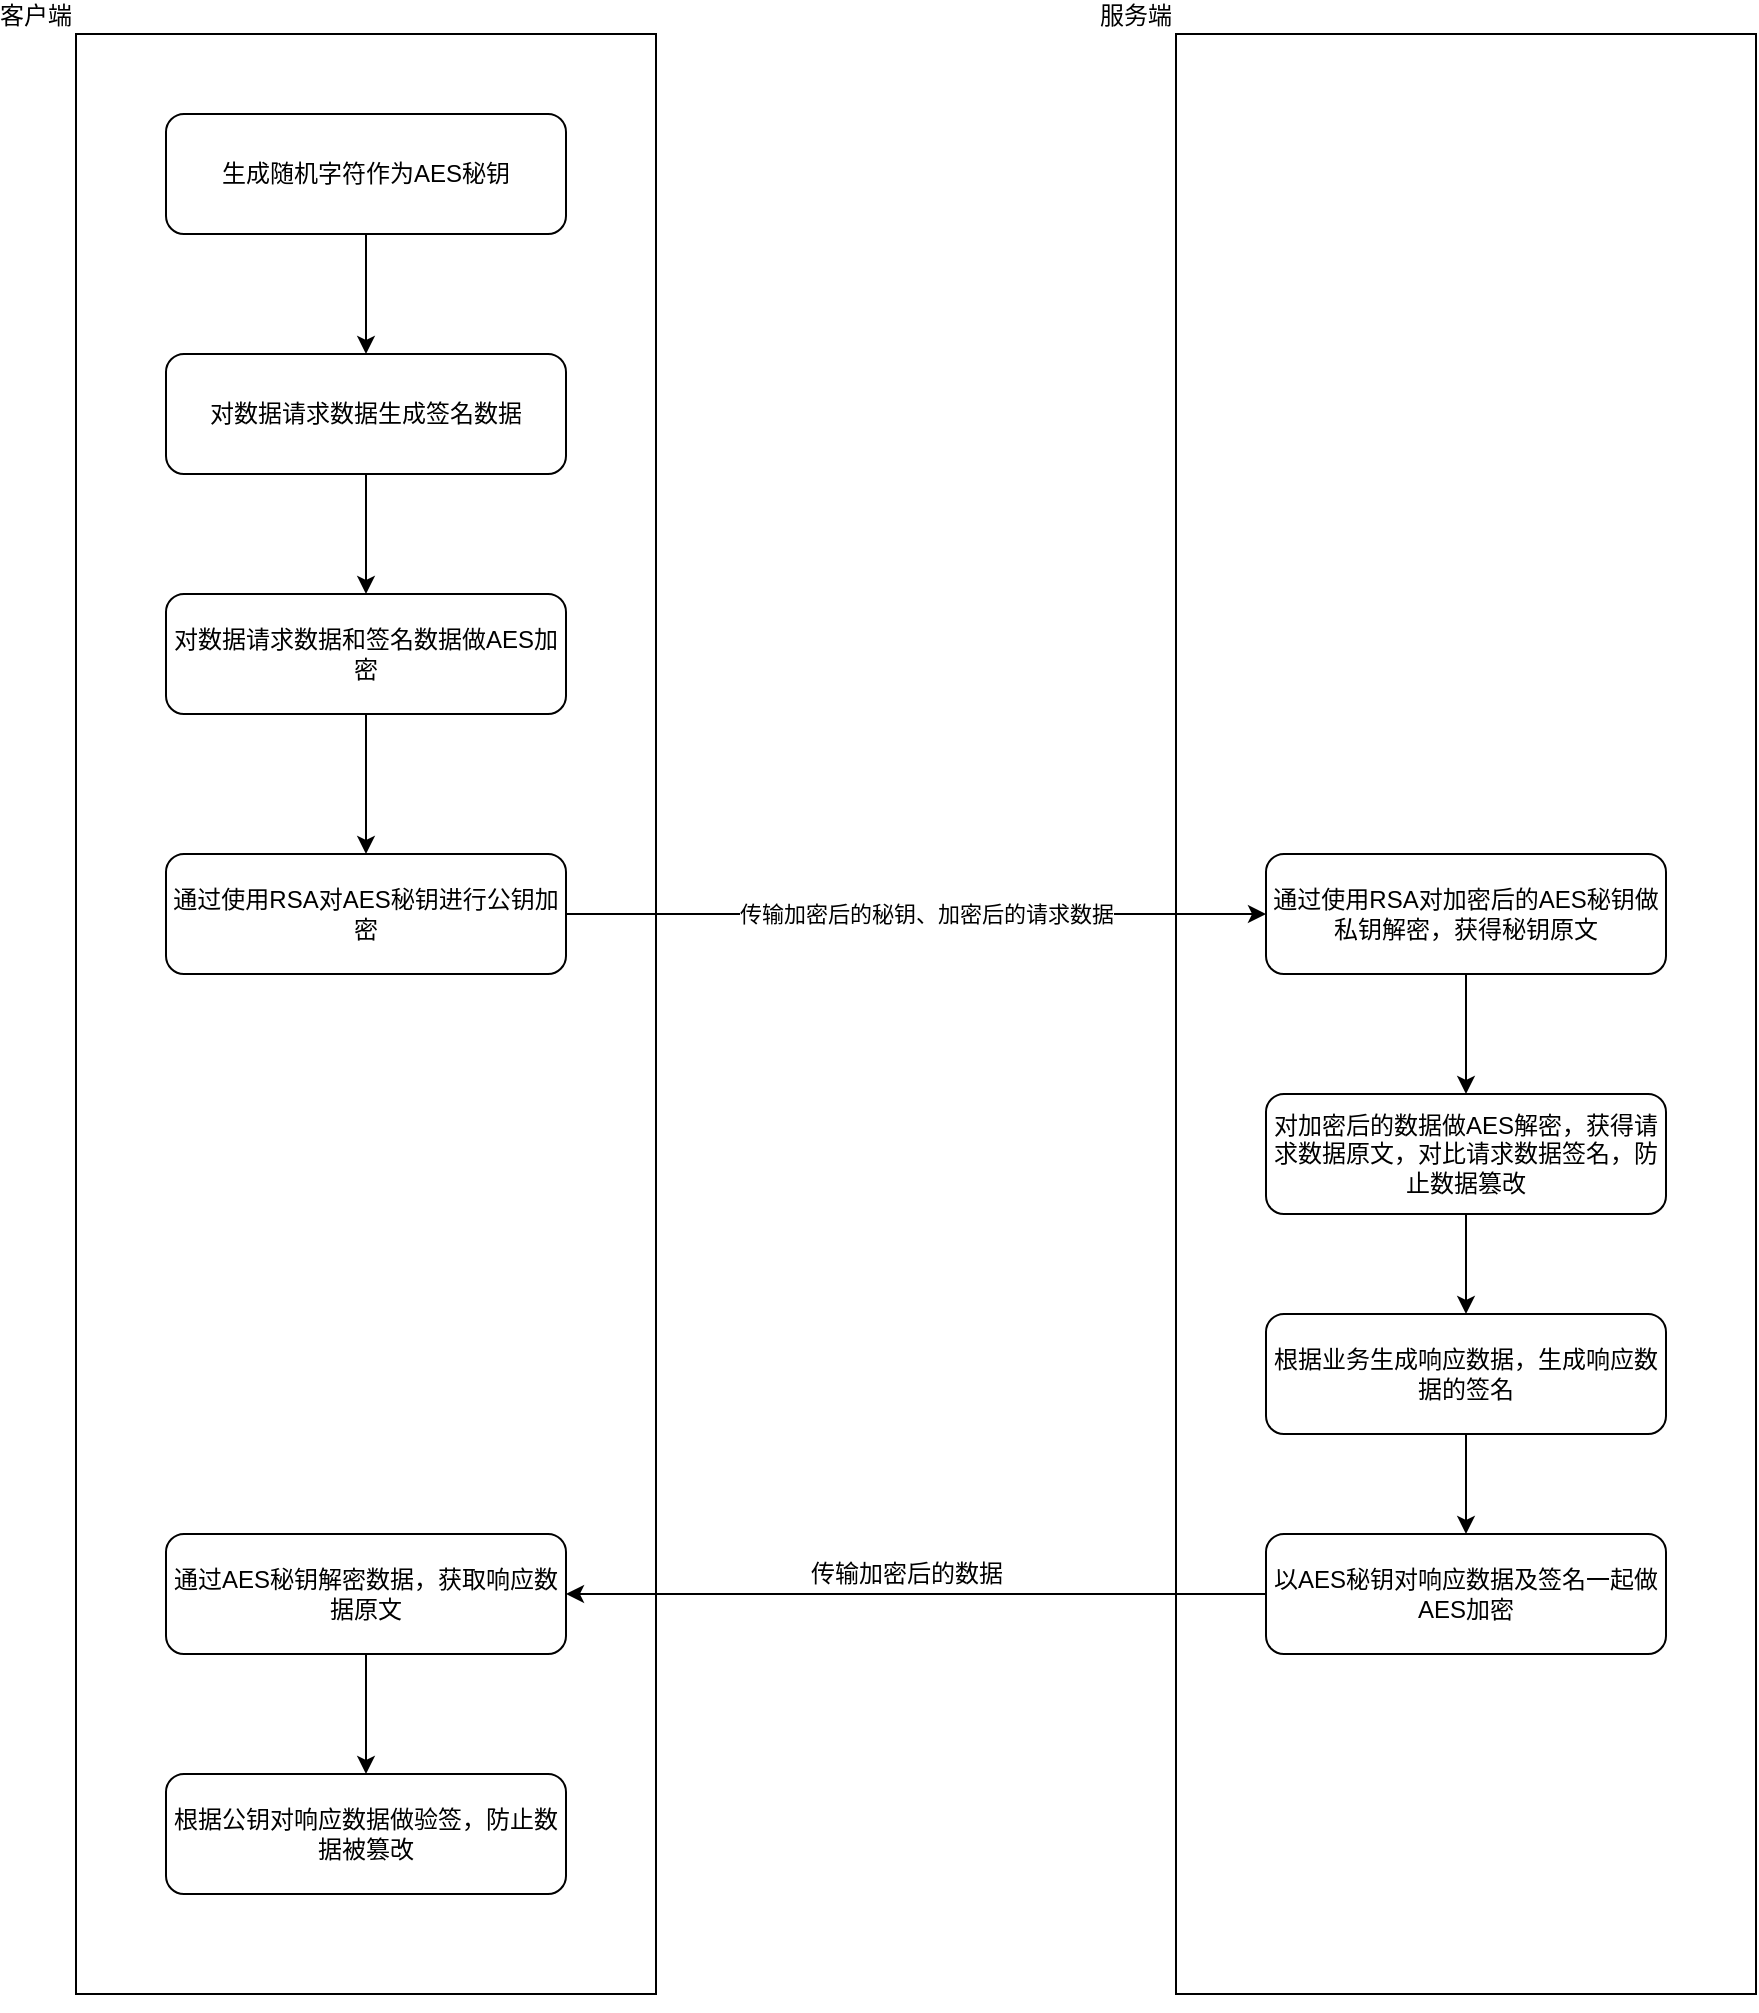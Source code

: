 <mxfile version="13.7.5" type="github">
  <diagram id="Swq6e2rKRL38IumcRg0b" name="第 1 页">
    <mxGraphModel dx="1523" dy="1983" grid="1" gridSize="10" guides="1" tooltips="1" connect="1" arrows="1" fold="1" page="1" pageScale="1" pageWidth="827" pageHeight="1169" math="0" shadow="0">
      <root>
        <mxCell id="0" />
        <mxCell id="1" parent="0" />
        <mxCell id="i99NQASKLBgrFM19qsxA-14" value="服务端" style="rounded=0;whiteSpace=wrap;html=1;labelPosition=left;verticalLabelPosition=top;align=right;verticalAlign=bottom;spacingLeft=0;" vertex="1" parent="1">
          <mxGeometry x="595" y="-40" width="290" height="980" as="geometry" />
        </mxCell>
        <mxCell id="i99NQASKLBgrFM19qsxA-12" value="客户端" style="rounded=0;whiteSpace=wrap;html=1;labelPosition=left;verticalLabelPosition=top;align=right;verticalAlign=bottom;spacingLeft=0;" vertex="1" parent="1">
          <mxGeometry x="45" y="-40" width="290" height="980" as="geometry" />
        </mxCell>
        <mxCell id="i99NQASKLBgrFM19qsxA-30" value="" style="edgeStyle=orthogonalEdgeStyle;rounded=0;orthogonalLoop=1;jettySize=auto;html=1;" edge="1" parent="1" source="i99NQASKLBgrFM19qsxA-1" target="i99NQASKLBgrFM19qsxA-28">
          <mxGeometry relative="1" as="geometry" />
        </mxCell>
        <mxCell id="i99NQASKLBgrFM19qsxA-1" value="生成随机字符作为AES秘钥" style="rounded=1;whiteSpace=wrap;html=1;" vertex="1" parent="1">
          <mxGeometry x="90" width="200" height="60" as="geometry" />
        </mxCell>
        <mxCell id="i99NQASKLBgrFM19qsxA-9" style="edgeStyle=orthogonalEdgeStyle;rounded=0;orthogonalLoop=1;jettySize=auto;html=1;" edge="1" parent="1" source="i99NQASKLBgrFM19qsxA-2" target="i99NQASKLBgrFM19qsxA-3">
          <mxGeometry relative="1" as="geometry" />
        </mxCell>
        <mxCell id="i99NQASKLBgrFM19qsxA-2" value="对数据请求数据和签名数据做AES加密" style="rounded=1;whiteSpace=wrap;html=1;" vertex="1" parent="1">
          <mxGeometry x="90" y="240" width="200" height="60" as="geometry" />
        </mxCell>
        <mxCell id="i99NQASKLBgrFM19qsxA-10" style="edgeStyle=orthogonalEdgeStyle;rounded=0;orthogonalLoop=1;jettySize=auto;html=1;entryX=0;entryY=0.5;entryDx=0;entryDy=0;" edge="1" parent="1" source="i99NQASKLBgrFM19qsxA-3" target="i99NQASKLBgrFM19qsxA-4">
          <mxGeometry relative="1" as="geometry" />
        </mxCell>
        <mxCell id="i99NQASKLBgrFM19qsxA-3" value="通过使用RSA对AES秘钥进行公钥加密" style="rounded=1;whiteSpace=wrap;html=1;" vertex="1" parent="1">
          <mxGeometry x="90" y="370" width="200" height="60" as="geometry" />
        </mxCell>
        <mxCell id="i99NQASKLBgrFM19qsxA-11" style="edgeStyle=orthogonalEdgeStyle;rounded=0;orthogonalLoop=1;jettySize=auto;html=1;" edge="1" parent="1" source="i99NQASKLBgrFM19qsxA-4" target="i99NQASKLBgrFM19qsxA-6">
          <mxGeometry relative="1" as="geometry" />
        </mxCell>
        <mxCell id="i99NQASKLBgrFM19qsxA-4" value="通过使用RSA对加密后的AES秘钥做私钥解密，获得秘钥原文" style="rounded=1;whiteSpace=wrap;html=1;" vertex="1" parent="1">
          <mxGeometry x="640" y="370" width="200" height="60" as="geometry" />
        </mxCell>
        <mxCell id="i99NQASKLBgrFM19qsxA-18" style="edgeStyle=orthogonalEdgeStyle;rounded=0;orthogonalLoop=1;jettySize=auto;html=1;" edge="1" parent="1" source="i99NQASKLBgrFM19qsxA-6">
          <mxGeometry relative="1" as="geometry">
            <mxPoint x="740" y="600" as="targetPoint" />
          </mxGeometry>
        </mxCell>
        <mxCell id="i99NQASKLBgrFM19qsxA-6" value="对加密后的数据做AES解密，获得请求数据原文，对比请求数据签名，防止数据篡改" style="rounded=1;whiteSpace=wrap;html=1;" vertex="1" parent="1">
          <mxGeometry x="640" y="490" width="200" height="60" as="geometry" />
        </mxCell>
        <mxCell id="i99NQASKLBgrFM19qsxA-16" value="&lt;span style=&quot;font-size: 11px ; background-color: rgb(255 , 255 , 255)&quot;&gt;传输加密后的秘钥、加密后的请求数据&lt;/span&gt;" style="text;html=1;align=center;verticalAlign=middle;resizable=0;points=[];autosize=1;" vertex="1" parent="1">
          <mxGeometry x="360" y="390" width="220" height="20" as="geometry" />
        </mxCell>
        <mxCell id="i99NQASKLBgrFM19qsxA-20" style="edgeStyle=orthogonalEdgeStyle;rounded=0;orthogonalLoop=1;jettySize=auto;html=1;entryX=1;entryY=0.5;entryDx=0;entryDy=0;exitX=0;exitY=0.5;exitDx=0;exitDy=0;" edge="1" parent="1" source="i99NQASKLBgrFM19qsxA-23" target="i99NQASKLBgrFM19qsxA-19">
          <mxGeometry relative="1" as="geometry">
            <mxPoint x="640" y="630" as="sourcePoint" />
          </mxGeometry>
        </mxCell>
        <mxCell id="i99NQASKLBgrFM19qsxA-26" value="" style="edgeStyle=orthogonalEdgeStyle;rounded=0;orthogonalLoop=1;jettySize=auto;html=1;" edge="1" parent="1" source="i99NQASKLBgrFM19qsxA-19" target="i99NQASKLBgrFM19qsxA-25">
          <mxGeometry relative="1" as="geometry" />
        </mxCell>
        <mxCell id="i99NQASKLBgrFM19qsxA-19" value="通过AES秘钥解密数据，获取响应数据原文" style="rounded=1;whiteSpace=wrap;html=1;align=center;" vertex="1" parent="1">
          <mxGeometry x="90" y="710" width="200" height="60" as="geometry" />
        </mxCell>
        <mxCell id="i99NQASKLBgrFM19qsxA-21" value="传输加密后的数据" style="text;html=1;align=center;verticalAlign=middle;resizable=0;points=[];autosize=1;" vertex="1" parent="1">
          <mxGeometry x="405" y="720" width="110" height="20" as="geometry" />
        </mxCell>
        <mxCell id="i99NQASKLBgrFM19qsxA-24" value="" style="edgeStyle=orthogonalEdgeStyle;rounded=0;orthogonalLoop=1;jettySize=auto;html=1;" edge="1" parent="1" source="i99NQASKLBgrFM19qsxA-22" target="i99NQASKLBgrFM19qsxA-23">
          <mxGeometry relative="1" as="geometry" />
        </mxCell>
        <mxCell id="i99NQASKLBgrFM19qsxA-22" value="根据业务生成响应数据，生成响应数据的签名" style="rounded=1;whiteSpace=wrap;html=1;align=center;" vertex="1" parent="1">
          <mxGeometry x="640" y="600" width="200" height="60" as="geometry" />
        </mxCell>
        <mxCell id="i99NQASKLBgrFM19qsxA-23" value="以AES秘钥对响应数据及签名一起做AES加密" style="rounded=1;whiteSpace=wrap;html=1;align=center;" vertex="1" parent="1">
          <mxGeometry x="640" y="710" width="200" height="60" as="geometry" />
        </mxCell>
        <mxCell id="i99NQASKLBgrFM19qsxA-25" value="根据公钥对响应数据做验签，防止数据被篡改" style="rounded=1;whiteSpace=wrap;html=1;align=center;" vertex="1" parent="1">
          <mxGeometry x="90" y="830" width="200" height="60" as="geometry" />
        </mxCell>
        <mxCell id="i99NQASKLBgrFM19qsxA-27" style="edgeStyle=orthogonalEdgeStyle;rounded=0;orthogonalLoop=1;jettySize=auto;html=1;exitX=0.5;exitY=1;exitDx=0;exitDy=0;" edge="1" parent="1" source="i99NQASKLBgrFM19qsxA-12" target="i99NQASKLBgrFM19qsxA-12">
          <mxGeometry relative="1" as="geometry" />
        </mxCell>
        <mxCell id="i99NQASKLBgrFM19qsxA-29" value="" style="edgeStyle=orthogonalEdgeStyle;rounded=0;orthogonalLoop=1;jettySize=auto;html=1;" edge="1" parent="1" source="i99NQASKLBgrFM19qsxA-28" target="i99NQASKLBgrFM19qsxA-2">
          <mxGeometry relative="1" as="geometry" />
        </mxCell>
        <mxCell id="i99NQASKLBgrFM19qsxA-28" value="对数据请求数据生成签名数据" style="rounded=1;whiteSpace=wrap;html=1;" vertex="1" parent="1">
          <mxGeometry x="90" y="120" width="200" height="60" as="geometry" />
        </mxCell>
      </root>
    </mxGraphModel>
  </diagram>
</mxfile>
